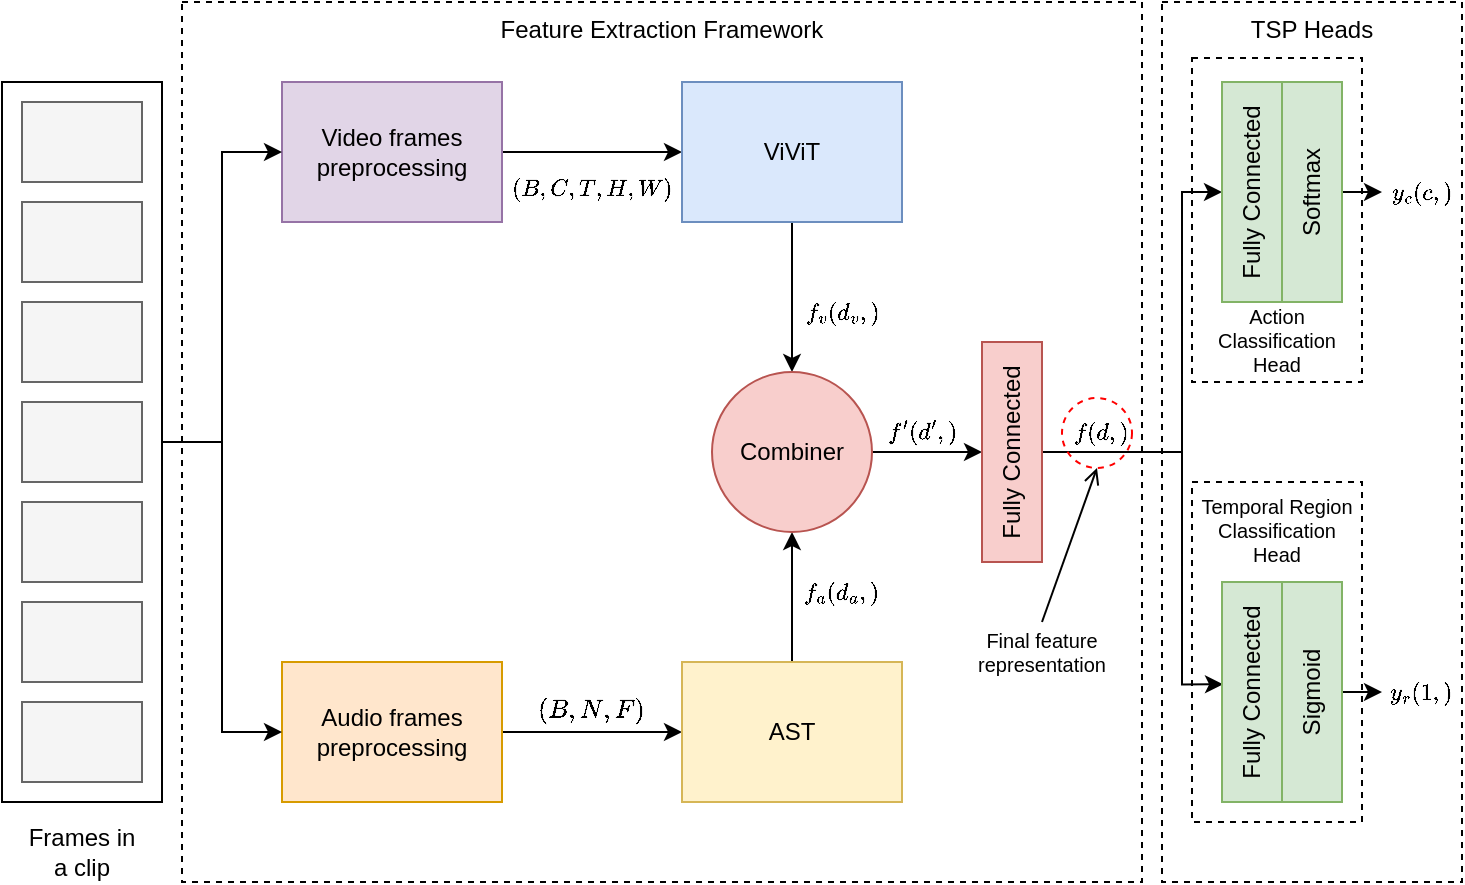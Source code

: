 <mxfile version="18.1.1" type="device"><diagram id="cimQPExP9ZQ7ar7RvT7D" name="Feature Extraction and TSP"><mxGraphModel dx="1135" dy="612" grid="1" gridSize="10" guides="1" tooltips="1" connect="1" arrows="1" fold="1" page="1" pageScale="1" pageWidth="850" pageHeight="1100" math="1" shadow="0"><root><mxCell id="0"/><mxCell id="1" parent="0"/><mxCell id="JV9MKTDn0w7plb4vfLPH-37" value="TSP Heads" style="rounded=0;whiteSpace=wrap;html=1;glass=0;dashed=1;sketch=0;fillColor=default;gradientColor=none;verticalAlign=top;" vertex="1" parent="1"><mxGeometry x="630" y="60" width="150" height="440" as="geometry"/></mxCell><mxCell id="rPI2oHlTzTpZSDNchnqm-2" value="Temporal Region Classification Head" style="rounded=0;whiteSpace=wrap;html=1;glass=0;dashed=1;sketch=0;fontFamily=Helvetica;fontSize=10;fillColor=default;gradientColor=none;verticalAlign=top;" vertex="1" parent="1"><mxGeometry x="645" y="300" width="85" height="170" as="geometry"/></mxCell><mxCell id="rPI2oHlTzTpZSDNchnqm-1" value="Action Classification Head" style="rounded=0;whiteSpace=wrap;html=1;glass=0;dashed=1;sketch=0;fontFamily=Helvetica;fontSize=10;fillColor=default;gradientColor=none;verticalAlign=bottom;" vertex="1" parent="1"><mxGeometry x="645" y="88" width="85" height="162" as="geometry"/></mxCell><mxCell id="JV9MKTDn0w7plb4vfLPH-36" value="Feature Extraction Framework" style="rounded=0;whiteSpace=wrap;html=1;sketch=0;fillColor=default;gradientColor=none;glass=0;dashed=1;verticalAlign=top;" vertex="1" parent="1"><mxGeometry x="140" y="60" width="480" height="440" as="geometry"/></mxCell><mxCell id="JV9MKTDn0w7plb4vfLPH-30" style="edgeStyle=orthogonalEdgeStyle;rounded=0;orthogonalLoop=1;jettySize=auto;html=1;exitX=1;exitY=0.5;exitDx=0;exitDy=0;entryX=0;entryY=0.5;entryDx=0;entryDy=0;" edge="1" parent="1" source="JV9MKTDn0w7plb4vfLPH-10" target="JV9MKTDn0w7plb4vfLPH-12"><mxGeometry relative="1" as="geometry"/></mxCell><mxCell id="JV9MKTDn0w7plb4vfLPH-10" value="&lt;div&gt;Video frames&lt;/div&gt;&lt;div&gt;preprocessing&lt;br&gt;&lt;/div&gt;" style="rounded=0;whiteSpace=wrap;html=1;fillColor=#e1d5e7;strokeColor=#9673a6;" vertex="1" parent="1"><mxGeometry x="190" y="100" width="110" height="70" as="geometry"/></mxCell><mxCell id="JV9MKTDn0w7plb4vfLPH-29" style="edgeStyle=orthogonalEdgeStyle;rounded=0;orthogonalLoop=1;jettySize=auto;html=1;exitX=1;exitY=0.5;exitDx=0;exitDy=0;entryX=0;entryY=0.5;entryDx=0;entryDy=0;" edge="1" parent="1" source="JV9MKTDn0w7plb4vfLPH-11" target="JV9MKTDn0w7plb4vfLPH-13"><mxGeometry relative="1" as="geometry"/></mxCell><mxCell id="JV9MKTDn0w7plb4vfLPH-11" value="&lt;div&gt;Audio frames&lt;/div&gt;&lt;div&gt;preprocessing&lt;br&gt;&lt;/div&gt;" style="rounded=0;whiteSpace=wrap;html=1;fillColor=#ffe6cc;strokeColor=#d79b00;" vertex="1" parent="1"><mxGeometry x="190" y="390" width="110" height="70" as="geometry"/></mxCell><mxCell id="JV9MKTDn0w7plb4vfLPH-25" style="edgeStyle=orthogonalEdgeStyle;rounded=0;orthogonalLoop=1;jettySize=auto;html=1;exitX=0.5;exitY=1;exitDx=0;exitDy=0;entryX=0.5;entryY=0;entryDx=0;entryDy=0;" edge="1" parent="1" source="JV9MKTDn0w7plb4vfLPH-12" target="JV9MKTDn0w7plb4vfLPH-15"><mxGeometry relative="1" as="geometry"/></mxCell><mxCell id="JV9MKTDn0w7plb4vfLPH-12" value="ViViT" style="rounded=0;whiteSpace=wrap;html=1;fillColor=#dae8fc;strokeColor=#6c8ebf;" vertex="1" parent="1"><mxGeometry x="390" y="100" width="110" height="70" as="geometry"/></mxCell><mxCell id="JV9MKTDn0w7plb4vfLPH-26" style="edgeStyle=orthogonalEdgeStyle;rounded=0;orthogonalLoop=1;jettySize=auto;html=1;exitX=0.5;exitY=0;exitDx=0;exitDy=0;entryX=0.5;entryY=1;entryDx=0;entryDy=0;" edge="1" parent="1" source="JV9MKTDn0w7plb4vfLPH-13" target="JV9MKTDn0w7plb4vfLPH-15"><mxGeometry relative="1" as="geometry"/></mxCell><mxCell id="JV9MKTDn0w7plb4vfLPH-13" value="AST" style="rounded=0;whiteSpace=wrap;html=1;fillColor=#fff2cc;strokeColor=#d6b656;" vertex="1" parent="1"><mxGeometry x="390" y="390" width="110" height="70" as="geometry"/></mxCell><mxCell id="JV9MKTDn0w7plb4vfLPH-31" style="edgeStyle=orthogonalEdgeStyle;rounded=0;orthogonalLoop=1;jettySize=auto;html=1;exitX=1;exitY=0.5;exitDx=0;exitDy=0;entryX=0;entryY=0.5;entryDx=0;entryDy=0;" edge="1" parent="1" source="JV9MKTDn0w7plb4vfLPH-15" target="JV9MKTDn0w7plb4vfLPH-16"><mxGeometry relative="1" as="geometry"/></mxCell><mxCell id="JV9MKTDn0w7plb4vfLPH-15" value="Combiner" style="ellipse;whiteSpace=wrap;html=1;aspect=fixed;fillColor=#f8cecc;strokeColor=#b85450;" vertex="1" parent="1"><mxGeometry x="405" y="245" width="80" height="80" as="geometry"/></mxCell><mxCell id="JV9MKTDn0w7plb4vfLPH-32" style="edgeStyle=orthogonalEdgeStyle;rounded=0;orthogonalLoop=1;jettySize=auto;html=1;exitX=1;exitY=0.5;exitDx=0;exitDy=0;entryX=0;entryY=0.5;entryDx=0;entryDy=0;" edge="1" parent="1" source="JV9MKTDn0w7plb4vfLPH-16" target="JV9MKTDn0w7plb4vfLPH-17"><mxGeometry relative="1" as="geometry"><Array as="points"><mxPoint x="640" y="285"/><mxPoint x="640" y="155"/></Array></mxGeometry></mxCell><mxCell id="JV9MKTDn0w7plb4vfLPH-33" style="edgeStyle=orthogonalEdgeStyle;rounded=0;orthogonalLoop=1;jettySize=auto;html=1;exitX=1;exitY=0.5;exitDx=0;exitDy=0;entryX=0.017;entryY=0.465;entryDx=0;entryDy=0;entryPerimeter=0;" edge="1" parent="1" source="JV9MKTDn0w7plb4vfLPH-16" target="JV9MKTDn0w7plb4vfLPH-18"><mxGeometry relative="1" as="geometry"><Array as="points"><mxPoint x="640" y="285"/><mxPoint x="640" y="401"/></Array></mxGeometry></mxCell><mxCell id="JV9MKTDn0w7plb4vfLPH-16" value="Fully Connected" style="rounded=0;whiteSpace=wrap;html=1;horizontal=0;fillColor=#f8cecc;strokeColor=#b85450;" vertex="1" parent="1"><mxGeometry x="540" y="230" width="30" height="110" as="geometry"/></mxCell><mxCell id="JV9MKTDn0w7plb4vfLPH-17" value="Fully Connected" style="rounded=0;whiteSpace=wrap;html=1;horizontal=0;fillColor=#d5e8d4;strokeColor=#82b366;" vertex="1" parent="1"><mxGeometry x="660" y="100" width="30" height="110" as="geometry"/></mxCell><mxCell id="JV9MKTDn0w7plb4vfLPH-18" value="Fully Connected" style="rounded=0;whiteSpace=wrap;html=1;horizontal=0;fillColor=#d5e8d4;strokeColor=#82b366;" vertex="1" parent="1"><mxGeometry x="660" y="350" width="30" height="110" as="geometry"/></mxCell><mxCell id="JV9MKTDn0w7plb4vfLPH-61" style="edgeStyle=orthogonalEdgeStyle;rounded=0;orthogonalLoop=1;jettySize=auto;html=1;exitX=1;exitY=0.5;exitDx=0;exitDy=0;entryX=0;entryY=0.5;entryDx=0;entryDy=0;fontFamily=Helvetica;fontSize=10;" edge="1" parent="1" source="JV9MKTDn0w7plb4vfLPH-20" target="JV9MKTDn0w7plb4vfLPH-52"><mxGeometry relative="1" as="geometry"/></mxCell><mxCell id="JV9MKTDn0w7plb4vfLPH-20" value="Softmax" style="rounded=0;whiteSpace=wrap;html=1;horizontal=0;fillColor=#d5e8d4;strokeColor=#82b366;" vertex="1" parent="1"><mxGeometry x="690" y="100" width="30" height="110" as="geometry"/></mxCell><mxCell id="JV9MKTDn0w7plb4vfLPH-63" style="edgeStyle=orthogonalEdgeStyle;rounded=0;orthogonalLoop=1;jettySize=auto;html=1;exitX=1;exitY=0.5;exitDx=0;exitDy=0;entryX=0;entryY=0.5;entryDx=0;entryDy=0;fontFamily=Helvetica;fontSize=10;" edge="1" parent="1" source="JV9MKTDn0w7plb4vfLPH-21" target="JV9MKTDn0w7plb4vfLPH-62"><mxGeometry relative="1" as="geometry"/></mxCell><mxCell id="JV9MKTDn0w7plb4vfLPH-21" value="Sigmoid" style="rounded=0;whiteSpace=wrap;html=1;horizontal=0;fillColor=#d5e8d4;strokeColor=#82b366;" vertex="1" parent="1"><mxGeometry x="690" y="350" width="30" height="110" as="geometry"/></mxCell><mxCell id="JV9MKTDn0w7plb4vfLPH-24" value="" style="group" vertex="1" connectable="0" parent="1"><mxGeometry x="50" y="100" width="80" height="360" as="geometry"/></mxCell><mxCell id="JV9MKTDn0w7plb4vfLPH-22" value="" style="rounded=0;whiteSpace=wrap;html=1;" vertex="1" parent="JV9MKTDn0w7plb4vfLPH-24"><mxGeometry width="80" height="360" as="geometry"/></mxCell><mxCell id="JV9MKTDn0w7plb4vfLPH-2" value="" style="rounded=0;whiteSpace=wrap;html=1;fillColor=#f5f5f5;fontColor=#333333;strokeColor=#666666;gradientColor=none;" vertex="1" parent="JV9MKTDn0w7plb4vfLPH-24"><mxGeometry x="10" y="10" width="60" height="40" as="geometry"/></mxCell><mxCell id="JV9MKTDn0w7plb4vfLPH-3" value="" style="rounded=0;whiteSpace=wrap;html=1;fillColor=#f5f5f5;fontColor=#333333;strokeColor=#666666;gradientColor=none;" vertex="1" parent="JV9MKTDn0w7plb4vfLPH-24"><mxGeometry x="10" y="60" width="60" height="40" as="geometry"/></mxCell><mxCell id="JV9MKTDn0w7plb4vfLPH-4" value="" style="rounded=0;whiteSpace=wrap;html=1;fillColor=#f5f5f5;fontColor=#333333;strokeColor=#666666;gradientColor=none;" vertex="1" parent="JV9MKTDn0w7plb4vfLPH-24"><mxGeometry x="10" y="110" width="60" height="40" as="geometry"/></mxCell><mxCell id="JV9MKTDn0w7plb4vfLPH-5" value="" style="rounded=0;whiteSpace=wrap;html=1;fillColor=#f5f5f5;fontColor=#333333;strokeColor=#666666;gradientColor=none;" vertex="1" parent="JV9MKTDn0w7plb4vfLPH-24"><mxGeometry x="10" y="160" width="60" height="40" as="geometry"/></mxCell><mxCell id="JV9MKTDn0w7plb4vfLPH-6" value="" style="rounded=0;whiteSpace=wrap;html=1;fillColor=#f5f5f5;fontColor=#333333;strokeColor=#666666;gradientColor=none;" vertex="1" parent="JV9MKTDn0w7plb4vfLPH-24"><mxGeometry x="10" y="210" width="60" height="40" as="geometry"/></mxCell><mxCell id="JV9MKTDn0w7plb4vfLPH-7" value="" style="rounded=0;whiteSpace=wrap;html=1;fillColor=#f5f5f5;fontColor=#333333;strokeColor=#666666;gradientColor=none;" vertex="1" parent="JV9MKTDn0w7plb4vfLPH-24"><mxGeometry x="10" y="260" width="60" height="40" as="geometry"/></mxCell><mxCell id="JV9MKTDn0w7plb4vfLPH-8" value="" style="rounded=0;whiteSpace=wrap;html=1;fillColor=#f5f5f5;fontColor=#333333;strokeColor=#666666;gradientColor=none;" vertex="1" parent="JV9MKTDn0w7plb4vfLPH-24"><mxGeometry x="10" y="310" width="60" height="40" as="geometry"/></mxCell><mxCell id="JV9MKTDn0w7plb4vfLPH-27" style="edgeStyle=orthogonalEdgeStyle;rounded=0;orthogonalLoop=1;jettySize=auto;html=1;exitX=1;exitY=0.5;exitDx=0;exitDy=0;entryX=0;entryY=0.5;entryDx=0;entryDy=0;" edge="1" parent="1" source="JV9MKTDn0w7plb4vfLPH-22" target="JV9MKTDn0w7plb4vfLPH-10"><mxGeometry relative="1" as="geometry"/></mxCell><mxCell id="JV9MKTDn0w7plb4vfLPH-28" style="edgeStyle=orthogonalEdgeStyle;rounded=0;orthogonalLoop=1;jettySize=auto;html=1;exitX=1;exitY=0.5;exitDx=0;exitDy=0;entryX=0;entryY=0.5;entryDx=0;entryDy=0;" edge="1" parent="1" source="JV9MKTDn0w7plb4vfLPH-22" target="JV9MKTDn0w7plb4vfLPH-11"><mxGeometry relative="1" as="geometry"/></mxCell><mxCell id="JV9MKTDn0w7plb4vfLPH-38" value="Frames in a clip" style="text;html=1;strokeColor=none;fillColor=none;align=center;verticalAlign=middle;whiteSpace=wrap;rounded=0;glass=0;dashed=1;sketch=0;" vertex="1" parent="1"><mxGeometry x="60" y="470" width="60" height="30" as="geometry"/></mxCell><mxCell id="JV9MKTDn0w7plb4vfLPH-39" value="$$ (B, C, T, H, W) $$" style="text;html=1;strokeColor=none;fillColor=none;align=center;verticalAlign=middle;whiteSpace=wrap;rounded=0;glass=0;dashed=1;sketch=0;fontFamily=Helvetica;fontSize=10;spacing=2;fontStyle=0" vertex="1" parent="1"><mxGeometry x="320" y="148" width="50" height="10" as="geometry"/></mxCell><mxCell id="JV9MKTDn0w7plb4vfLPH-40" value="$$(B, N, F)$$" style="text;html=1;strokeColor=none;fillColor=none;align=center;verticalAlign=middle;whiteSpace=wrap;rounded=0;glass=0;dashed=1;sketch=0;fontFamily=Courier New;fontSize=11;spacing=2;fontStyle=2" vertex="1" parent="1"><mxGeometry x="305" y="400" width="80" height="30" as="geometry"/></mxCell><mxCell id="JV9MKTDn0w7plb4vfLPH-45" value="$$f_v &amp;nbsp; (d_v, )$$" style="text;html=1;strokeColor=none;fillColor=none;align=center;verticalAlign=middle;whiteSpace=wrap;rounded=0;glass=0;dashed=1;sketch=0;fontFamily=Helvetica;fontSize=10;" vertex="1" parent="1"><mxGeometry x="440" y="200" width="60" height="30" as="geometry"/></mxCell><mxCell id="JV9MKTDn0w7plb4vfLPH-46" value="$$f_a &amp;nbsp; (d_a, )$$" style="text;html=1;strokeColor=none;fillColor=none;align=center;verticalAlign=middle;whiteSpace=wrap;rounded=0;glass=0;dashed=1;sketch=0;fontFamily=Helvetica;fontSize=10;" vertex="1" parent="1"><mxGeometry x="440" y="340" width="60" height="30" as="geometry"/></mxCell><mxCell id="JV9MKTDn0w7plb4vfLPH-47" value="$$f &amp;nbsp; (d, )$$" style="text;html=1;strokeColor=none;fillColor=none;align=center;verticalAlign=middle;whiteSpace=wrap;rounded=0;glass=0;dashed=1;sketch=0;fontFamily=Helvetica;fontSize=10;" vertex="1" parent="1"><mxGeometry x="570" y="260" width="60" height="30" as="geometry"/></mxCell><mxCell id="JV9MKTDn0w7plb4vfLPH-49" value="$$f' &amp;nbsp; (d', )$$" style="text;html=1;strokeColor=none;fillColor=none;align=center;verticalAlign=middle;whiteSpace=wrap;rounded=0;glass=0;dashed=1;sketch=0;fontFamily=Helvetica;fontSize=10;" vertex="1" parent="1"><mxGeometry x="480" y="260" width="60" height="30" as="geometry"/></mxCell><mxCell id="JV9MKTDn0w7plb4vfLPH-52" value="$$y_c &amp;nbsp; (c, )$$" style="text;html=1;strokeColor=none;fillColor=none;align=center;verticalAlign=middle;whiteSpace=wrap;rounded=0;glass=0;dashed=1;sketch=0;fontFamily=Helvetica;fontSize=10;" vertex="1" parent="1"><mxGeometry x="740" y="140" width="40" height="30" as="geometry"/></mxCell><mxCell id="JV9MKTDn0w7plb4vfLPH-62" value="$$y_r &amp;nbsp; (1, )$$" style="text;html=1;strokeColor=none;fillColor=none;align=center;verticalAlign=middle;whiteSpace=wrap;rounded=0;glass=0;dashed=1;sketch=0;fontFamily=Helvetica;fontSize=10;" vertex="1" parent="1"><mxGeometry x="740" y="390" width="40" height="30" as="geometry"/></mxCell><mxCell id="rPI2oHlTzTpZSDNchnqm-3" value="" style="ellipse;whiteSpace=wrap;html=1;aspect=fixed;glass=0;dashed=1;sketch=0;fontFamily=Helvetica;fontSize=10;fillColor=none;fontColor=#ffffff;strokeColor=#FF0000;" vertex="1" parent="1"><mxGeometry x="580" y="258" width="35" height="35" as="geometry"/></mxCell><mxCell id="rPI2oHlTzTpZSDNchnqm-9" style="rounded=0;orthogonalLoop=1;jettySize=auto;html=1;exitX=0.5;exitY=0;exitDx=0;exitDy=0;entryX=0.5;entryY=1;entryDx=0;entryDy=0;fontFamily=Helvetica;fontSize=10;endArrow=open;endFill=0;" edge="1" parent="1" source="rPI2oHlTzTpZSDNchnqm-8" target="rPI2oHlTzTpZSDNchnqm-3"><mxGeometry relative="1" as="geometry"/></mxCell><mxCell id="rPI2oHlTzTpZSDNchnqm-8" value="Final feature representation" style="text;html=1;strokeColor=none;fillColor=none;align=center;verticalAlign=middle;whiteSpace=wrap;rounded=0;glass=0;dashed=1;sketch=0;fontFamily=Helvetica;fontSize=10;" vertex="1" parent="1"><mxGeometry x="540" y="370" width="60" height="30" as="geometry"/></mxCell></root></mxGraphModel></diagram></mxfile>